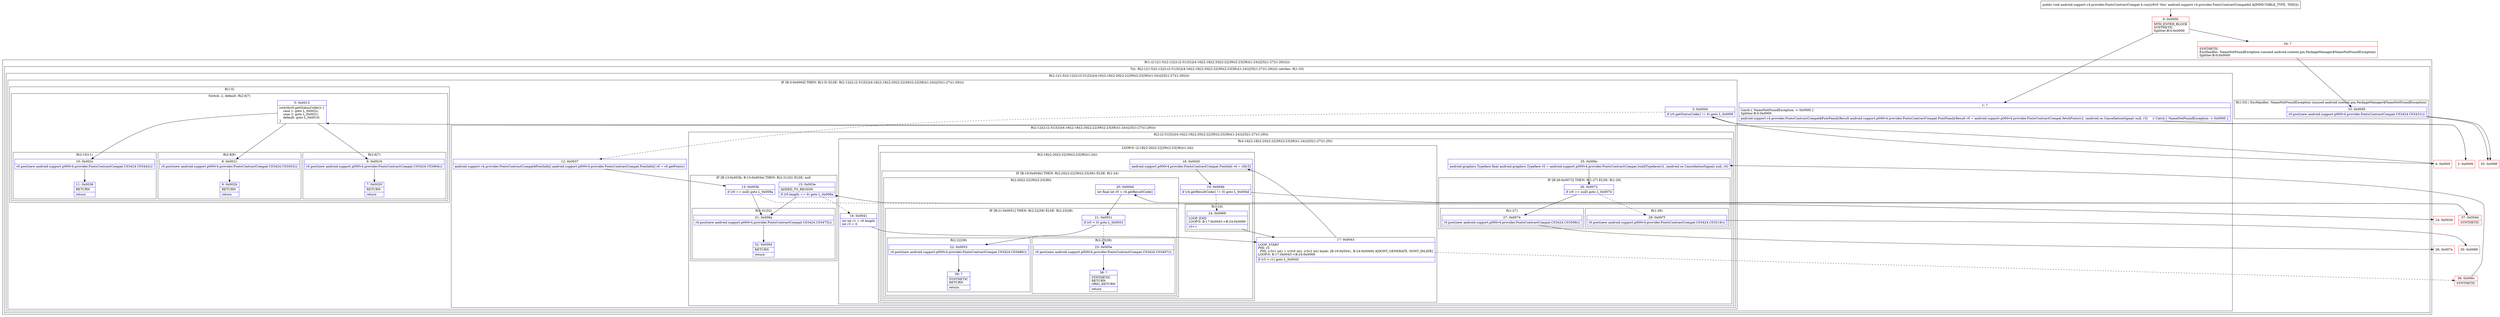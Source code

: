 digraph "CFG forandroid.support.v4.provider.FontsContractCompat.4.run()V" {
subgraph cluster_Region_1899352937 {
label = "R(1:(2:1|(1:5)(2:12|(2:(2:31|32)|(4:16|(2:18|(2:20|(2:22|39)(2:23|38))(1:24))|25|(1:27)(1:29))))))";
node [shape=record,color=blue];
subgraph cluster_TryCatchRegion_813306694 {
label = "Try: R(2:1|(1:5)(2:12|(2:(2:31|32)|(4:16|(2:18|(2:20|(2:22|39)(2:23|38))(1:24))|25|(1:27)(1:29))))) catches: R(1:33)";
node [shape=record,color=blue];
subgraph cluster_Region_1848557415 {
label = "R(2:1|(1:5)(2:12|(2:(2:31|32)|(4:16|(2:18|(2:20|(2:22|39)(2:23|38))(1:24))|25|(1:27)(1:29)))))";
node [shape=record,color=blue];
Node_1 [shape=record,label="{1\:\ ?|Catch:\{ NameNotFoundException \-\> 0x0095 \}\lSplitter:B:0:0x0000\l|android.support.v4.provider.FontsContractCompat$FontFamilyResult android.support.p000v4.provider.FontsContractCompat.FontFamilyResult r0 = android.support.p000v4.provider.FontsContractCompat.fetchFonts(r2, (android.os.CancellationSignal) null, r3)     \/\/ Catch:\{ NameNotFoundException \-\> 0x0095 \}\l}"];
subgraph cluster_IfRegion_319772973 {
label = "IF [B:3:0x000d] THEN: R(1:5) ELSE: R(2:12|(2:(2:31|32)|(4:16|(2:18|(2:20|(2:22|39)(2:23|38))(1:24))|25|(1:27)(1:29))))";
node [shape=record,color=blue];
Node_3 [shape=record,label="{3\:\ 0x000d|if (r0.getStatusCode() != 0) goto L_0x000f\l}"];
subgraph cluster_Region_164444401 {
label = "R(1:5)";
node [shape=record,color=blue];
subgraph cluster_SwitchRegion_895879109 {
label = "Switch: 2, default: R(2:6|7)";
node [shape=record,color=blue];
Node_5 [shape=record,label="{5\:\ 0x0013|switch(r0.getStatusCode()) \{\l    case 1: goto L_0x002c;\l    case 2: goto L_0x0021;\l    default: goto L_0x0016;\l\}\l}"];
subgraph cluster_Region_724761493 {
label = "R(2:10|11)";
node [shape=record,color=blue];
Node_10 [shape=record,label="{10\:\ 0x002c|r0.post(new android.support.p000v4.provider.FontsContractCompat.C03424.C03442())\l}"];
Node_11 [shape=record,label="{11\:\ 0x0036|RETURN\l|return\l}"];
}
subgraph cluster_Region_1958988545 {
label = "R(2:8|9)";
node [shape=record,color=blue];
Node_8 [shape=record,label="{8\:\ 0x0021|r0.post(new android.support.p000v4.provider.FontsContractCompat.C03424.C03453())\l}"];
Node_9 [shape=record,label="{9\:\ 0x002b|RETURN\l|return\l}"];
}
subgraph cluster_Region_348325628 {
label = "R(2:6|7)";
node [shape=record,color=blue];
Node_6 [shape=record,label="{6\:\ 0x0016|r0.post(new android.support.p000v4.provider.FontsContractCompat.C03424.C03464())\l}"];
Node_7 [shape=record,label="{7\:\ 0x0020|RETURN\l|return\l}"];
}
}
}
subgraph cluster_Region_2118280428 {
label = "R(2:12|(2:(2:31|32)|(4:16|(2:18|(2:20|(2:22|39)(2:23|38))(1:24))|25|(1:27)(1:29))))";
node [shape=record,color=blue];
Node_12 [shape=record,label="{12\:\ 0x0037|android.support.v4.provider.FontsContractCompat$FontInfo[] android.support.p000v4.provider.FontsContractCompat.FontInfo[] r0 = r0.getFonts()\l}"];
subgraph cluster_Region_1948888613 {
label = "R(2:(2:31|32)|(4:16|(2:18|(2:20|(2:22|39)(2:23|38))(1:24))|25|(1:27)(1:29)))";
node [shape=record,color=blue];
subgraph cluster_IfRegion_1695295940 {
label = "IF [B:13:0x003b, B:15:0x003e] THEN: R(2:31|32) ELSE: null";
node [shape=record,color=blue];
Node_13 [shape=record,label="{13\:\ 0x003b|if (r0 == null) goto L_0x008a\l}"];
Node_15 [shape=record,label="{15\:\ 0x003e|ADDED_TO_REGION\l|if (r0.length == 0) goto L_0x008a\l}"];
subgraph cluster_Region_1216028006 {
label = "R(2:31|32)";
node [shape=record,color=blue];
Node_31 [shape=record,label="{31\:\ 0x008a|r0.post(new android.support.p000v4.provider.FontsContractCompat.C03424.C03475())\l}"];
Node_32 [shape=record,label="{32\:\ 0x0094|RETURN\l|return\l}"];
}
}
subgraph cluster_Region_212062841 {
label = "R(4:16|(2:18|(2:20|(2:22|39)(2:23|38))(1:24))|25|(1:27)(1:29))";
node [shape=record,color=blue];
Node_16 [shape=record,label="{16\:\ 0x0041|int int r1 = r0.length\lint r3 = 0\l}"];
subgraph cluster_LoopRegion_1693897920 {
label = "LOOP:0: (2:18|(2:20|(2:22|39)(2:23|38))(1:24))";
node [shape=record,color=blue];
Node_17 [shape=record,label="{17\:\ 0x0043|LOOP_START\lPHI: r3 \l  PHI: (r3v1 int) = (r3v0 int), (r3v2 int) binds: [B:16:0x0041, B:24:0x0069] A[DONT_GENERATE, DONT_INLINE]\lLOOP:0: B:17:0x0043\-\>B:24:0x0069\l|if (r3 \< r1) goto L_0x0045\l}"];
subgraph cluster_Region_159294471 {
label = "R(2:18|(2:20|(2:22|39)(2:23|38))(1:24))";
node [shape=record,color=blue];
Node_18 [shape=record,label="{18\:\ 0x0045|android.support.p000v4.provider.FontsContractCompat.FontInfo r4 = r0[r3]\l}"];
subgraph cluster_IfRegion_1546845421 {
label = "IF [B:19:0x004b] THEN: R(2:20|(2:22|39)(2:23|38)) ELSE: R(1:24)";
node [shape=record,color=blue];
Node_19 [shape=record,label="{19\:\ 0x004b|if (r4.getResultCode() != 0) goto L_0x004d\l}"];
subgraph cluster_Region_955957491 {
label = "R(2:20|(2:22|39)(2:23|38))";
node [shape=record,color=blue];
Node_20 [shape=record,label="{20\:\ 0x004d|int final int r0 = r4.getResultCode()\l}"];
subgraph cluster_IfRegion_1595965327 {
label = "IF [B:21:0x0051] THEN: R(2:22|39) ELSE: R(2:23|38)";
node [shape=record,color=blue];
Node_21 [shape=record,label="{21\:\ 0x0051|if (r0 \< 0) goto L_0x0053\l}"];
subgraph cluster_Region_579493035 {
label = "R(2:22|39)";
node [shape=record,color=blue];
Node_22 [shape=record,label="{22\:\ 0x0053|r0.post(new android.support.p000v4.provider.FontsContractCompat.C03424.C03486())\l}"];
Node_39 [shape=record,label="{39\:\ ?|SYNTHETIC\lRETURN\l|return\l}"];
}
subgraph cluster_Region_1389632581 {
label = "R(2:23|38)";
node [shape=record,color=blue];
Node_23 [shape=record,label="{23\:\ 0x005e|r0.post(new android.support.p000v4.provider.FontsContractCompat.C03424.C03497())\l}"];
Node_38 [shape=record,label="{38\:\ ?|SYNTHETIC\lRETURN\lORIG_RETURN\l|return\l}"];
}
}
}
subgraph cluster_Region_1622184851 {
label = "R(1:24)";
node [shape=record,color=blue];
Node_24 [shape=record,label="{24\:\ 0x0069|LOOP_END\lLOOP:0: B:17:0x0043\-\>B:24:0x0069\l|r3++\l}"];
}
}
}
}
Node_25 [shape=record,label="{25\:\ 0x006c|android.graphics.Typeface final android.graphics.Typeface r0 = android.support.p000v4.provider.FontsContractCompat.buildTypeface(r2, (android.os.CancellationSignal) null, r0)\l}"];
subgraph cluster_IfRegion_1922217446 {
label = "IF [B:26:0x0072] THEN: R(1:27) ELSE: R(1:29)";
node [shape=record,color=blue];
Node_26 [shape=record,label="{26\:\ 0x0072|if (r0 == null) goto L_0x0074\l}"];
subgraph cluster_Region_787634912 {
label = "R(1:27)";
node [shape=record,color=blue];
Node_27 [shape=record,label="{27\:\ 0x0074|r0.post(new android.support.p000v4.provider.FontsContractCompat.C03424.C03508())\l}"];
}
subgraph cluster_Region_246446383 {
label = "R(1:29)";
node [shape=record,color=blue];
Node_29 [shape=record,label="{29\:\ 0x007f|r0.post(new android.support.p000v4.provider.FontsContractCompat.C03424.C03519())\l}"];
}
}
}
}
}
}
}
subgraph cluster_Region_395542941 {
label = "R(1:33) | ExcHandler: NameNotFoundException (unused android.content.pm.PackageManager$NameNotFoundException)\l";
node [shape=record,color=blue];
Node_33 [shape=record,label="{33\:\ 0x0095|r0.post(new android.support.p000v4.provider.FontsContractCompat.C03424.C03431())\l}"];
}
}
}
subgraph cluster_Region_395542941 {
label = "R(1:33) | ExcHandler: NameNotFoundException (unused android.content.pm.PackageManager$NameNotFoundException)\l";
node [shape=record,color=blue];
Node_33 [shape=record,label="{33\:\ 0x0095|r0.post(new android.support.p000v4.provider.FontsContractCompat.C03424.C03431())\l}"];
}
Node_0 [shape=record,color=red,label="{0\:\ 0x0000|MTH_ENTER_BLOCK\lSYNTHETIC\lSplitter:B:0:0x0000\l}"];
Node_2 [shape=record,color=red,label="{2\:\ 0x0009}"];
Node_4 [shape=record,color=red,label="{4\:\ 0x000f}"];
Node_14 [shape=record,color=red,label="{14\:\ 0x003d}"];
Node_28 [shape=record,color=red,label="{28\:\ 0x007e}"];
Node_30 [shape=record,color=red,label="{30\:\ 0x0089}"];
Node_34 [shape=record,color=red,label="{34\:\ ?|SYNTHETIC\lExcHandler: NameNotFoundException (unused android.content.pm.PackageManager$NameNotFoundException)\lSplitter:B:0:0x0000\l}"];
Node_35 [shape=record,color=red,label="{35\:\ 0x009f}"];
Node_36 [shape=record,color=red,label="{36\:\ 0x006c|SYNTHETIC\l}"];
Node_37 [shape=record,color=red,label="{37\:\ 0x004d|SYNTHETIC\l}"];
MethodNode[shape=record,label="{public void android.support.v4.provider.FontsContractCompat.4.run((r6v0 'this' android.support.v4.provider.FontsContractCompat$4 A[IMMUTABLE_TYPE, THIS])) }"];
MethodNode -> Node_0;
Node_1 -> Node_2;
Node_3 -> Node_4;
Node_3 -> Node_12[style=dashed];
Node_5 -> Node_6;
Node_5 -> Node_8;
Node_5 -> Node_10;
Node_10 -> Node_11;
Node_8 -> Node_9;
Node_6 -> Node_7;
Node_12 -> Node_13;
Node_13 -> Node_14[style=dashed];
Node_13 -> Node_31;
Node_15 -> Node_16[style=dashed];
Node_15 -> Node_31;
Node_31 -> Node_32;
Node_16 -> Node_17;
Node_17 -> Node_18;
Node_17 -> Node_36[style=dashed];
Node_18 -> Node_19;
Node_19 -> Node_24[style=dashed];
Node_19 -> Node_37;
Node_20 -> Node_21;
Node_21 -> Node_22;
Node_21 -> Node_23[style=dashed];
Node_22 -> Node_39;
Node_23 -> Node_38;
Node_24 -> Node_17;
Node_25 -> Node_26;
Node_26 -> Node_27;
Node_26 -> Node_29[style=dashed];
Node_27 -> Node_28;
Node_29 -> Node_30;
Node_33 -> Node_35;
Node_33 -> Node_35;
Node_0 -> Node_1;
Node_0 -> Node_34;
Node_2 -> Node_3;
Node_4 -> Node_5;
Node_14 -> Node_15;
Node_34 -> Node_33;
Node_36 -> Node_25;
Node_37 -> Node_20;
}

